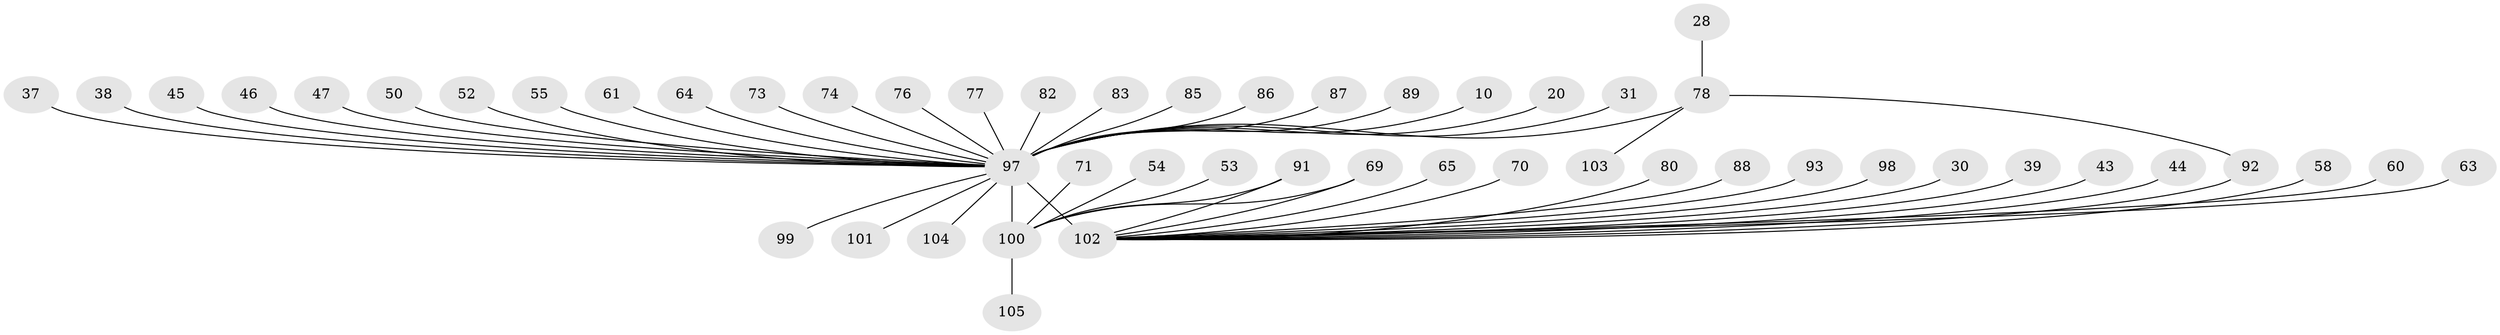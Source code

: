// original degree distribution, {7: 0.0380952380952381, 10: 0.01904761904761905, 24: 0.009523809523809525, 17: 0.01904761904761905, 4: 0.0761904761904762, 6: 0.0380952380952381, 16: 0.009523809523809525, 2: 0.2761904761904762, 1: 0.4380952380952381, 3: 0.06666666666666667, 5: 0.009523809523809525}
// Generated by graph-tools (version 1.1) at 2025/48/03/09/25 04:48:35]
// undirected, 52 vertices, 54 edges
graph export_dot {
graph [start="1"]
  node [color=gray90,style=filled];
  10;
  20;
  28;
  30;
  31;
  37 [super="+27"];
  38;
  39;
  43;
  44;
  45;
  46;
  47;
  50;
  52;
  53;
  54;
  55;
  58;
  60;
  61;
  63;
  64;
  65;
  69;
  70;
  71;
  73;
  74;
  76;
  77;
  78 [super="+57+68"];
  80;
  82;
  83;
  85;
  86;
  87;
  88;
  89 [super="+49"];
  91 [super="+29+40"];
  92;
  93 [super="+56"];
  97 [super="+12+95+81+96"];
  98;
  99;
  100 [super="+17+42+94+90"];
  101;
  102 [super="+48+84+24"];
  103 [super="+75"];
  104;
  105;
  10 -- 97;
  20 -- 97 [weight=2];
  28 -- 78;
  30 -- 102;
  31 -- 97;
  37 -- 97;
  38 -- 97;
  39 -- 102;
  43 -- 102;
  44 -- 102;
  45 -- 97;
  46 -- 97 [weight=3];
  47 -- 97;
  50 -- 97;
  52 -- 97 [weight=2];
  53 -- 100;
  54 -- 100;
  55 -- 97;
  58 -- 102;
  60 -- 102;
  61 -- 97;
  63 -- 102;
  64 -- 97;
  65 -- 102;
  69 -- 100;
  69 -- 102;
  70 -- 102;
  71 -- 100;
  73 -- 97;
  74 -- 97;
  76 -- 97;
  77 -- 97;
  78 -- 92;
  78 -- 103;
  78 -- 97 [weight=6];
  80 -- 102;
  82 -- 97;
  83 -- 97 [weight=2];
  85 -- 97;
  86 -- 97;
  87 -- 97;
  88 -- 102;
  89 -- 97;
  91 -- 100;
  91 -- 102 [weight=2];
  92 -- 102;
  93 -- 102;
  97 -- 102 [weight=23];
  97 -- 100 [weight=11];
  97 -- 99;
  97 -- 101;
  97 -- 104;
  98 -- 102;
  100 -- 105;
}
